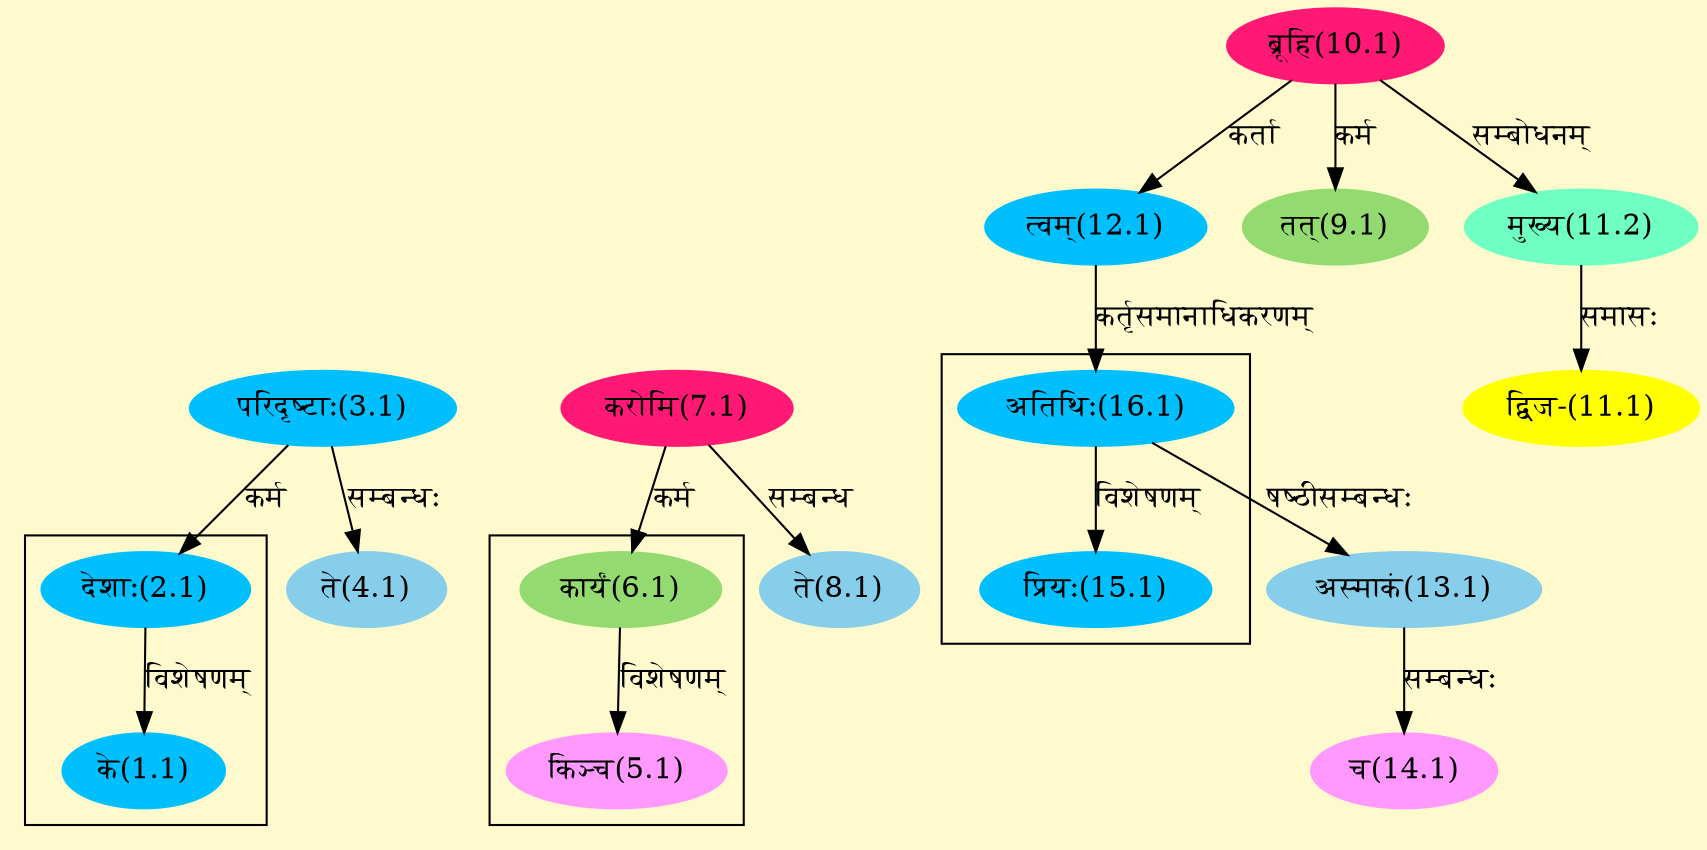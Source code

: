 digraph G{
rankdir=BT;
 compound=true;
 bgcolor="lemonchiffon1";

subgraph cluster_1{
Node1_1 [style=filled, color="#00BFFF" label = "के(1.1)"]
Node2_1 [style=filled, color="#00BFFF" label = "देशाः(2.1)"]

}

subgraph cluster_2{
Node5_1 [style=filled, color="#FF99FF" label = "किञ्च(5.1)"]
Node6_1 [style=filled, color="#93DB70" label = "कार्यं(6.1)"]

}

subgraph cluster_3{
Node15_1 [style=filled, color="#00BFFF" label = "प्रियः(15.1)"]
Node16_1 [style=filled, color="#00BFFF" label = "अतिथिः(16.1)"]

}
Node2_1 [style=filled, color="#00BFFF" label = "देशाः(2.1)"]
Node3_1 [style=filled, color="#00BFFF" label = "परिदृष्टाः(3.1)"]
Node [style=filled, color="" label = "()"]
Node4_1 [style=filled, color="#87CEEB" label = "ते(4.1)"]
Node6_1 [style=filled, color="#93DB70" label = "कार्यं(6.1)"]
Node7_1 [style=filled, color="#FF1975" label = "करोमि(7.1)"]
Node8_1 [style=filled, color="#87CEEB" label = "ते(8.1)"]
Node9_1 [style=filled, color="#93DB70" label = "तत्(9.1)"]
Node10_1 [style=filled, color="#FF1975" label = "ब्रूहि(10.1)"]
Node11_1 [style=filled, color="#FFFF00" label = "द्विज-(11.1)"]
Node11_2 [style=filled, color="#6FFFC3" label = "मुख्य(11.2)"]
Node12_1 [style=filled, color="#00BFFF" label = "त्वम्(12.1)"]
Node13_1 [style=filled, color="#87CEEB" label = "अस्माकं(13.1)"]
Node16_1 [style=filled, color="#00BFFF" label = "अतिथिः(16.1)"]
Node14_1 [style=filled, color="#FF99FF" label = "च(14.1)"]
/* Start of Relations section */

Node1_1 -> Node2_1 [  label="विशेषणम्"  dir="back" ]
Node2_1 -> Node3_1 [  label="कर्म"  dir="back" ]
Node4_1 -> Node3_1 [  label="सम्बन्धः"  dir="back" ]
Node5_1 -> Node6_1 [  label="विशेषणम्"  dir="back" ]
Node6_1 -> Node7_1 [  label="कर्म"  dir="back" ]
Node8_1 -> Node7_1 [  label="सम्बन्ध"  dir="back" ]
Node9_1 -> Node10_1 [  label="कर्म"  dir="back" ]
Node11_1 -> Node11_2 [  label="समासः"  dir="back" ]
Node11_2 -> Node10_1 [  label="सम्बोधनम्"  dir="back" ]
Node12_1 -> Node10_1 [  label="कर्ता"  dir="back" ]
Node13_1 -> Node16_1 [  label="षष्ठीसम्बन्धः"  dir="back" ]
Node14_1 -> Node13_1 [  label="सम्बन्धः"  dir="back" ]
Node15_1 -> Node16_1 [  label="विशेषणम्"  dir="back" ]
Node16_1 -> Node12_1 [  label="कर्तृसमानाधिकरणम्"  dir="back" ]
}
